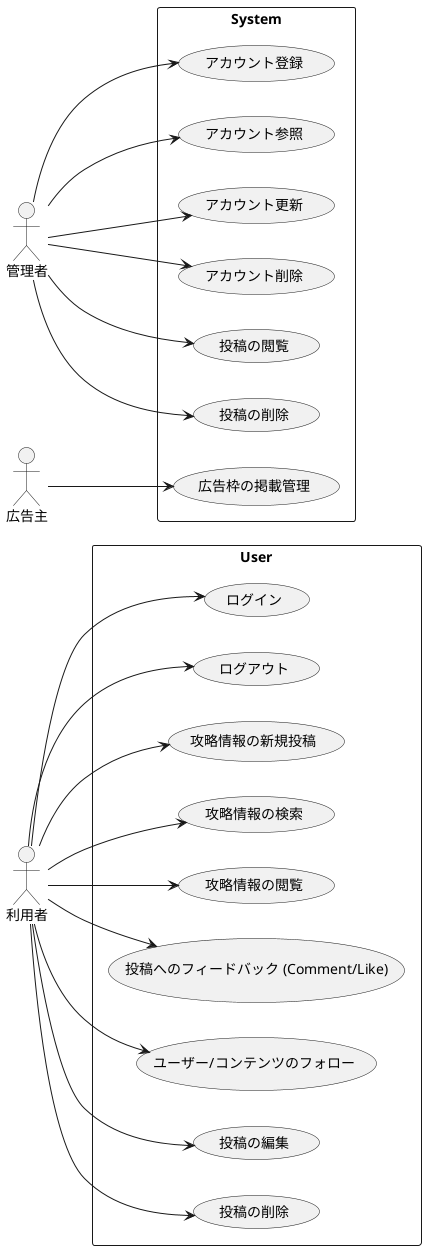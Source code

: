 @startuml GameStrategyHub_拡張版ユースケース図
left to right direction

actor "利用者" as US
actor "管理者" as Admin
actor "広告主" as Advertiser

rectangle User {
    usecase "ログイン" as US1
    usecase "ログアウト" as US2
    usecase "攻略情報の新規投稿" as US3
    usecase "攻略情報の検索" as US4
    usecase "攻略情報の閲覧" as US5
    usecase "投稿へのフィードバック (Comment/Like)" as US6
    usecase "ユーザー/コンテンツのフォロー" as US7
    usecase "投稿の編集" as US8
    usecase "投稿の削除" as US9
    'usecase "質問と回答 (Q&A) 機能の利用" as US10
}

rectangle System {
    usecase "アカウント登録" as US11
    usecase "アカウント参照" as US12
    usecase "アカウント更新" as US13
    usecase "アカウント削除" as US14
    usecase "投稿の閲覧" as US15
    usecase "投稿の削除" as US16
    usecase "広告枠の掲載管理" as US17
}

US --> US1
US --> US2
US --> US3
US --> US4
US --> US5
US --> US6
US --> US7
US --> US8
US --> US9
'US --> US10

Admin --> US11
Admin --> US12
Admin --> US13
Admin --> US14
Admin --> US15
Admin --> US16

Advertiser --> US17